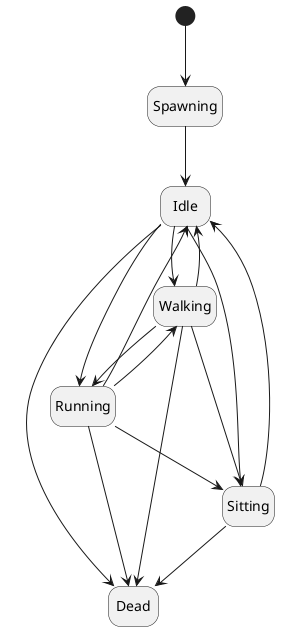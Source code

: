 @startuml

hide empty description


[*] --> Spawning
Spawning --> Idle

Idle --> Walking
Idle --> Running
Idle --> Sitting
Idle --> Dead

Walking --> Running
Walking --> Idle
Walking --> Sitting
Walking --> Dead

Running --> Walking
Running --> Idle
Running --> Sitting
Running --> Dead

Sitting --> Idle
Sitting --> Dead

@enduml